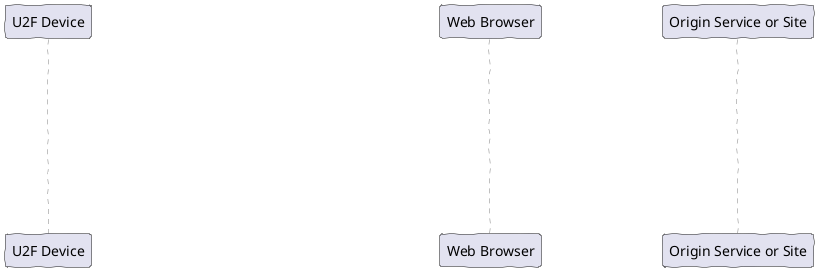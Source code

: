 @startuml

participant "U2F Device" as U order 20
participant "Web Browser" as B order 40
participant "Origin Service or Site" as O order 60

skinparam backgroundColor transparent
skinparam handwritten true

skinparam DefaultFontColor White
skinparam DefaultFontName Rufscript
skinparam DefaultFontSize 22

skinparam sequence {
ArrowColor White
ArrowFontName Rufscript
ArrowFontColor White
  
LifeLineBorderColor Grey
LifeLineBackgroundColor #A9DCDF

ParticipantBorderColor White
ParticipantBackgroundColor #111111
ParticipantFontName Rufscript
ParticipantFontSize 24
ParticipantFontColor White
}

O -> B: key handle, challenge

B -> U: key handle, challenge, hash of the origin

B <- U: signature (challenge)

B -> O: signature (challenge)

@enduml
